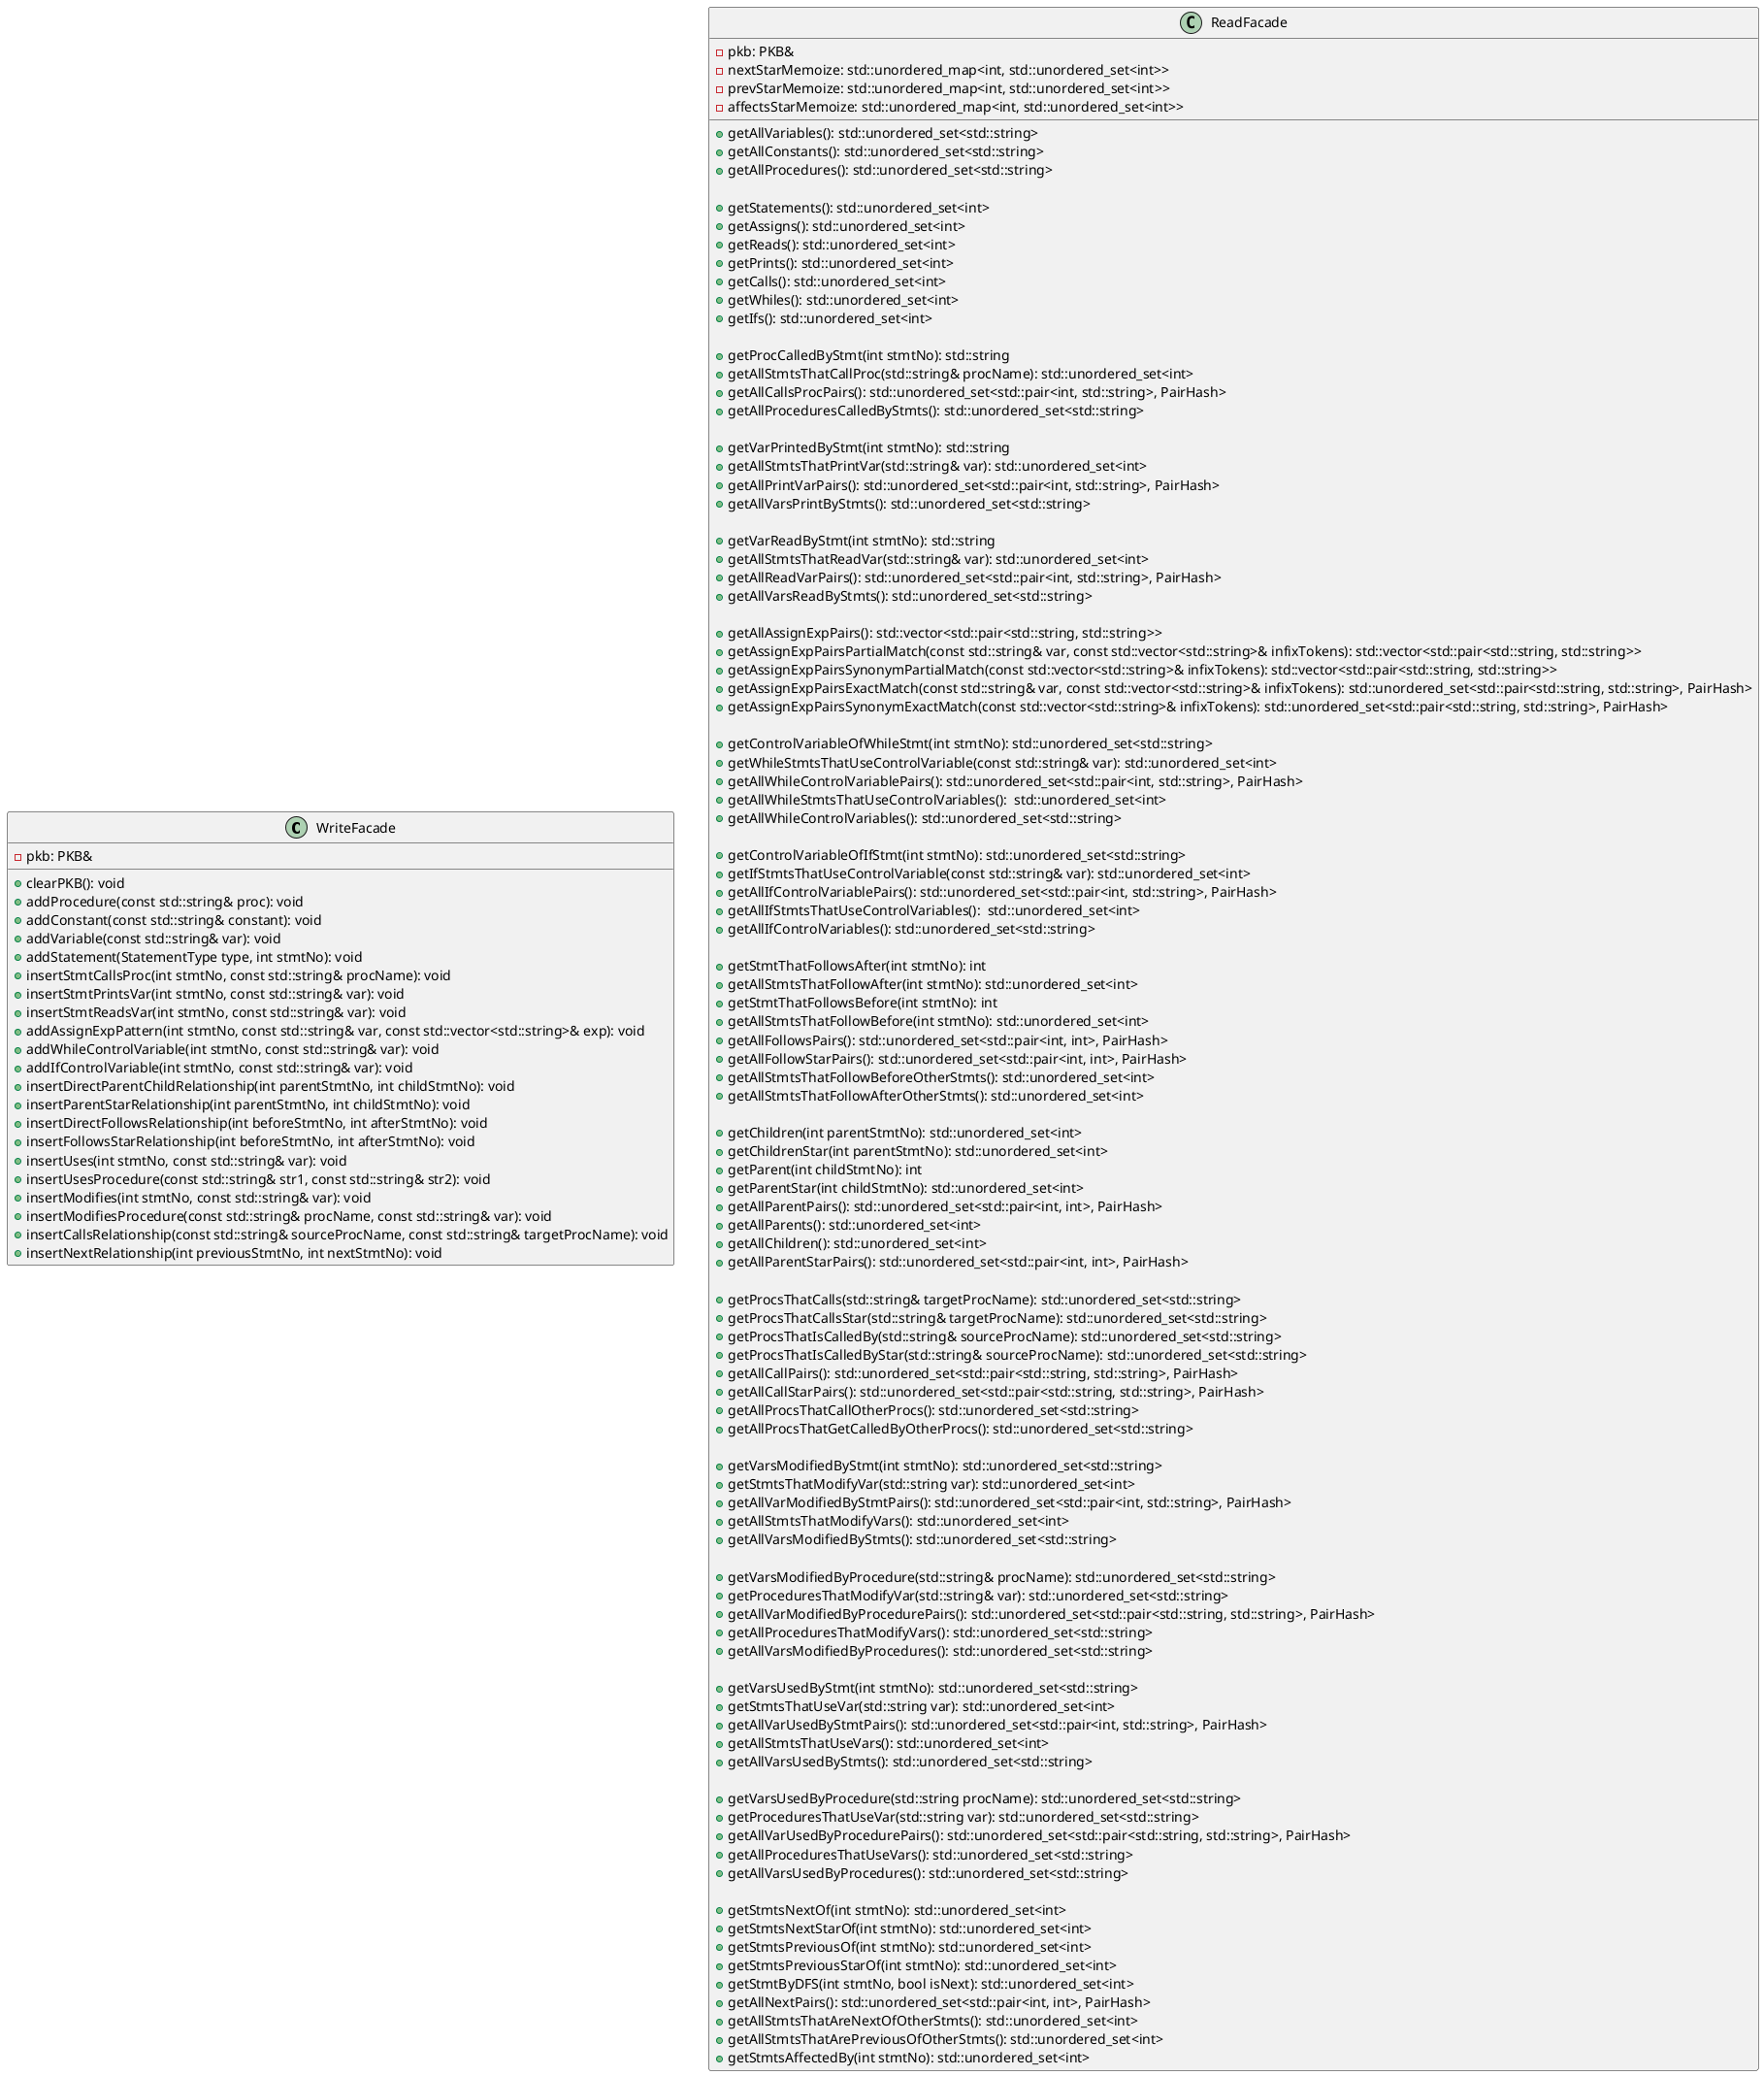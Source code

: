 ﻿@startuml
class WriteFacade {
 - pkb: PKB&
 + clearPKB(): void
 + addProcedure(const std::string& proc): void
 + addConstant(const std::string& constant): void
 + addVariable(const std::string& var): void
 + addStatement(StatementType type, int stmtNo): void
 + insertStmtCallsProc(int stmtNo, const std::string& procName): void
 + insertStmtPrintsVar(int stmtNo, const std::string& var): void
 + insertStmtReadsVar(int stmtNo, const std::string& var): void
 + addAssignExpPattern(int stmtNo, const std::string& var, const std::vector<std::string>& exp): void
 + addWhileControlVariable(int stmtNo, const std::string& var): void
 + addIfControlVariable(int stmtNo, const std::string& var): void
 + insertDirectParentChildRelationship(int parentStmtNo, int childStmtNo): void
 + insertParentStarRelationship(int parentStmtNo, int childStmtNo): void
 + insertDirectFollowsRelationship(int beforeStmtNo, int afterStmtNo): void
 + insertFollowsStarRelationship(int beforeStmtNo, int afterStmtNo): void
 + insertUses(int stmtNo, const std::string& var): void
 + insertUsesProcedure(const std::string& str1, const std::string& str2): void
 + insertModifies(int stmtNo, const std::string& var): void
 + insertModifiesProcedure(const std::string& procName, const std::string& var): void
 + insertCallsRelationship(const std::string& sourceProcName, const std::string& targetProcName): void
 + insertNextRelationship(int previousStmtNo, int nextStmtNo): void
}

class ReadFacade {
 - pkb: PKB&
 - nextStarMemoize: std::unordered_map<int, std::unordered_set<int>>
 - prevStarMemoize: std::unordered_map<int, std::unordered_set<int>>
 - affectsStarMemoize: std::unordered_map<int, std::unordered_set<int>>

 + getAllVariables(): std::unordered_set<std::string>
 + getAllConstants(): std::unordered_set<std::string>
 + getAllProcedures(): std::unordered_set<std::string>
 
 + getStatements(): std::unordered_set<int>
 + getAssigns(): std::unordered_set<int>
 + getReads(): std::unordered_set<int>
 + getPrints(): std::unordered_set<int>
 + getCalls(): std::unordered_set<int>
 + getWhiles(): std::unordered_set<int>
 + getIfs(): std::unordered_set<int>

 + getProcCalledByStmt(int stmtNo): std::string 
 + getAllStmtsThatCallProc(std::string& procName): std::unordered_set<int> 
 + getAllCallsProcPairs(): std::unordered_set<std::pair<int, std::string>, PairHash>
 + getAllProceduresCalledByStmts(): std::unordered_set<std::string> 

 + getVarPrintedByStmt(int stmtNo): std::string 
 + getAllStmtsThatPrintVar(std::string& var): std::unordered_set<int> 
 + getAllPrintVarPairs(): std::unordered_set<std::pair<int, std::string>, PairHash>
 + getAllVarsPrintByStmts(): std::unordered_set<std::string> 

 + getVarReadByStmt(int stmtNo): std::string 
 + getAllStmtsThatReadVar(std::string& var): std::unordered_set<int> 
 + getAllReadVarPairs(): std::unordered_set<std::pair<int, std::string>, PairHash> 
 + getAllVarsReadByStmts(): std::unordered_set<std::string> 

 + getAllAssignExpPairs(): std::vector<std::pair<std::string, std::string>>
 + getAssignExpPairsPartialMatch(const std::string& var, const std::vector<std::string>& infixTokens): std::vector<std::pair<std::string, std::string>>
 + getAssignExpPairsSynonymPartialMatch(const std::vector<std::string>& infixTokens): std::vector<std::pair<std::string, std::string>>
 + getAssignExpPairsExactMatch(const std::string& var, const std::vector<std::string>& infixTokens): std::unordered_set<std::pair<std::string, std::string>, PairHash>
 + getAssignExpPairsSynonymExactMatch(const std::vector<std::string>& infixTokens): std::unordered_set<std::pair<std::string, std::string>, PairHash>

 + getControlVariableOfWhileStmt(int stmtNo): std::unordered_set<std::string> 
 + getWhileStmtsThatUseControlVariable(const std::string& var): std::unordered_set<int> 
 + getAllWhileControlVariablePairs(): std::unordered_set<std::pair<int, std::string>, PairHash> 
 + getAllWhileStmtsThatUseControlVariables():  std::unordered_set<int> 
 + getAllWhileControlVariables(): std::unordered_set<std::string> 

 + getControlVariableOfIfStmt(int stmtNo): std::unordered_set<std::string> 
 + getIfStmtsThatUseControlVariable(const std::string& var): std::unordered_set<int> 
 + getAllIfControlVariablePairs(): std::unordered_set<std::pair<int, std::string>, PairHash> 
 + getAllIfStmtsThatUseControlVariables():  std::unordered_set<int> 
 + getAllIfControlVariables(): std::unordered_set<std::string> 

 + getStmtThatFollowsAfter(int stmtNo): int
 + getAllStmtsThatFollowAfter(int stmtNo): std::unordered_set<int>
 + getStmtThatFollowsBefore(int stmtNo): int
 + getAllStmtsThatFollowBefore(int stmtNo): std::unordered_set<int>
 + getAllFollowsPairs(): std::unordered_set<std::pair<int, int>, PairHash>
 + getAllFollowStarPairs(): std::unordered_set<std::pair<int, int>, PairHash>
 + getAllStmtsThatFollowBeforeOtherStmts(): std::unordered_set<int>
 + getAllStmtsThatFollowAfterOtherStmts(): std::unordered_set<int>

 + getChildren(int parentStmtNo): std::unordered_set<int>
 + getChildrenStar(int parentStmtNo): std::unordered_set<int>
 + getParent(int childStmtNo): int
 + getParentStar(int childStmtNo): std::unordered_set<int>
 + getAllParentPairs(): std::unordered_set<std::pair<int, int>, PairHash>
 + getAllParents(): std::unordered_set<int>
 + getAllChildren(): std::unordered_set<int>
 + getAllParentStarPairs(): std::unordered_set<std::pair<int, int>, PairHash>

 + getProcsThatCalls(std::string& targetProcName): std::unordered_set<std::string> 
 + getProcsThatCallsStar(std::string& targetProcName): std::unordered_set<std::string> 
 + getProcsThatIsCalledBy(std::string& sourceProcName): std::unordered_set<std::string>
 + getProcsThatIsCalledByStar(std::string& sourceProcName): std::unordered_set<std::string> 
 + getAllCallPairs(): std::unordered_set<std::pair<std::string, std::string>, PairHash> 
 + getAllCallStarPairs(): std::unordered_set<std::pair<std::string, std::string>, PairHash> 
 + getAllProcsThatCallOtherProcs(): std::unordered_set<std::string> 
 + getAllProcsThatGetCalledByOtherProcs(): std::unordered_set<std::string> 

 + getVarsModifiedByStmt(int stmtNo): std::unordered_set<std::string>
 + getStmtsThatModifyVar(std::string var): std::unordered_set<int>
 + getAllVarModifiedByStmtPairs(): std::unordered_set<std::pair<int, std::string>, PairHash>
 + getAllStmtsThatModifyVars(): std::unordered_set<int>
 + getAllVarsModifiedByStmts(): std::unordered_set<std::string>

 + getVarsModifiedByProcedure(std::string& procName): std::unordered_set<std::string>
 + getProceduresThatModifyVar(std::string& var): std::unordered_set<std::string>
 + getAllVarModifiedByProcedurePairs(): std::unordered_set<std::pair<std::string, std::string>, PairHash>
 + getAllProceduresThatModifyVars(): std::unordered_set<std::string>
 + getAllVarsModifiedByProcedures(): std::unordered_set<std::string>

 + getVarsUsedByStmt(int stmtNo): std::unordered_set<std::string>
 + getStmtsThatUseVar(std::string var): std::unordered_set<int>
 + getAllVarUsedByStmtPairs(): std::unordered_set<std::pair<int, std::string>, PairHash>
 + getAllStmtsThatUseVars(): std::unordered_set<int>
 + getAllVarsUsedByStmts(): std::unordered_set<std::string>

 + getVarsUsedByProcedure(std::string procName): std::unordered_set<std::string>
 + getProceduresThatUseVar(std::string var): std::unordered_set<std::string>
 + getAllVarUsedByProcedurePairs(): std::unordered_set<std::pair<std::string, std::string>, PairHash>
 + getAllProceduresThatUseVars(): std::unordered_set<std::string>
 + getAllVarsUsedByProcedures(): std::unordered_set<std::string>

 + getStmtsNextOf(int stmtNo): std::unordered_set<int>
 + getStmtsNextStarOf(int stmtNo): std::unordered_set<int>
 + getStmtsPreviousOf(int stmtNo): std::unordered_set<int>
 + getStmtsPreviousStarOf(int stmtNo): std::unordered_set<int>
 + getStmtByDFS(int stmtNo, bool isNext): std::unordered_set<int>
 + getAllNextPairs(): std::unordered_set<std::pair<int, int>, PairHash> 
 + getAllStmtsThatAreNextOfOtherStmts(): std::unordered_set<int>
 + getAllStmtsThatArePreviousOfOtherStmts(): std::unordered_set<int>
 + getStmtsAffectedBy(int stmtNo): std::unordered_set<int>
}
@enduml